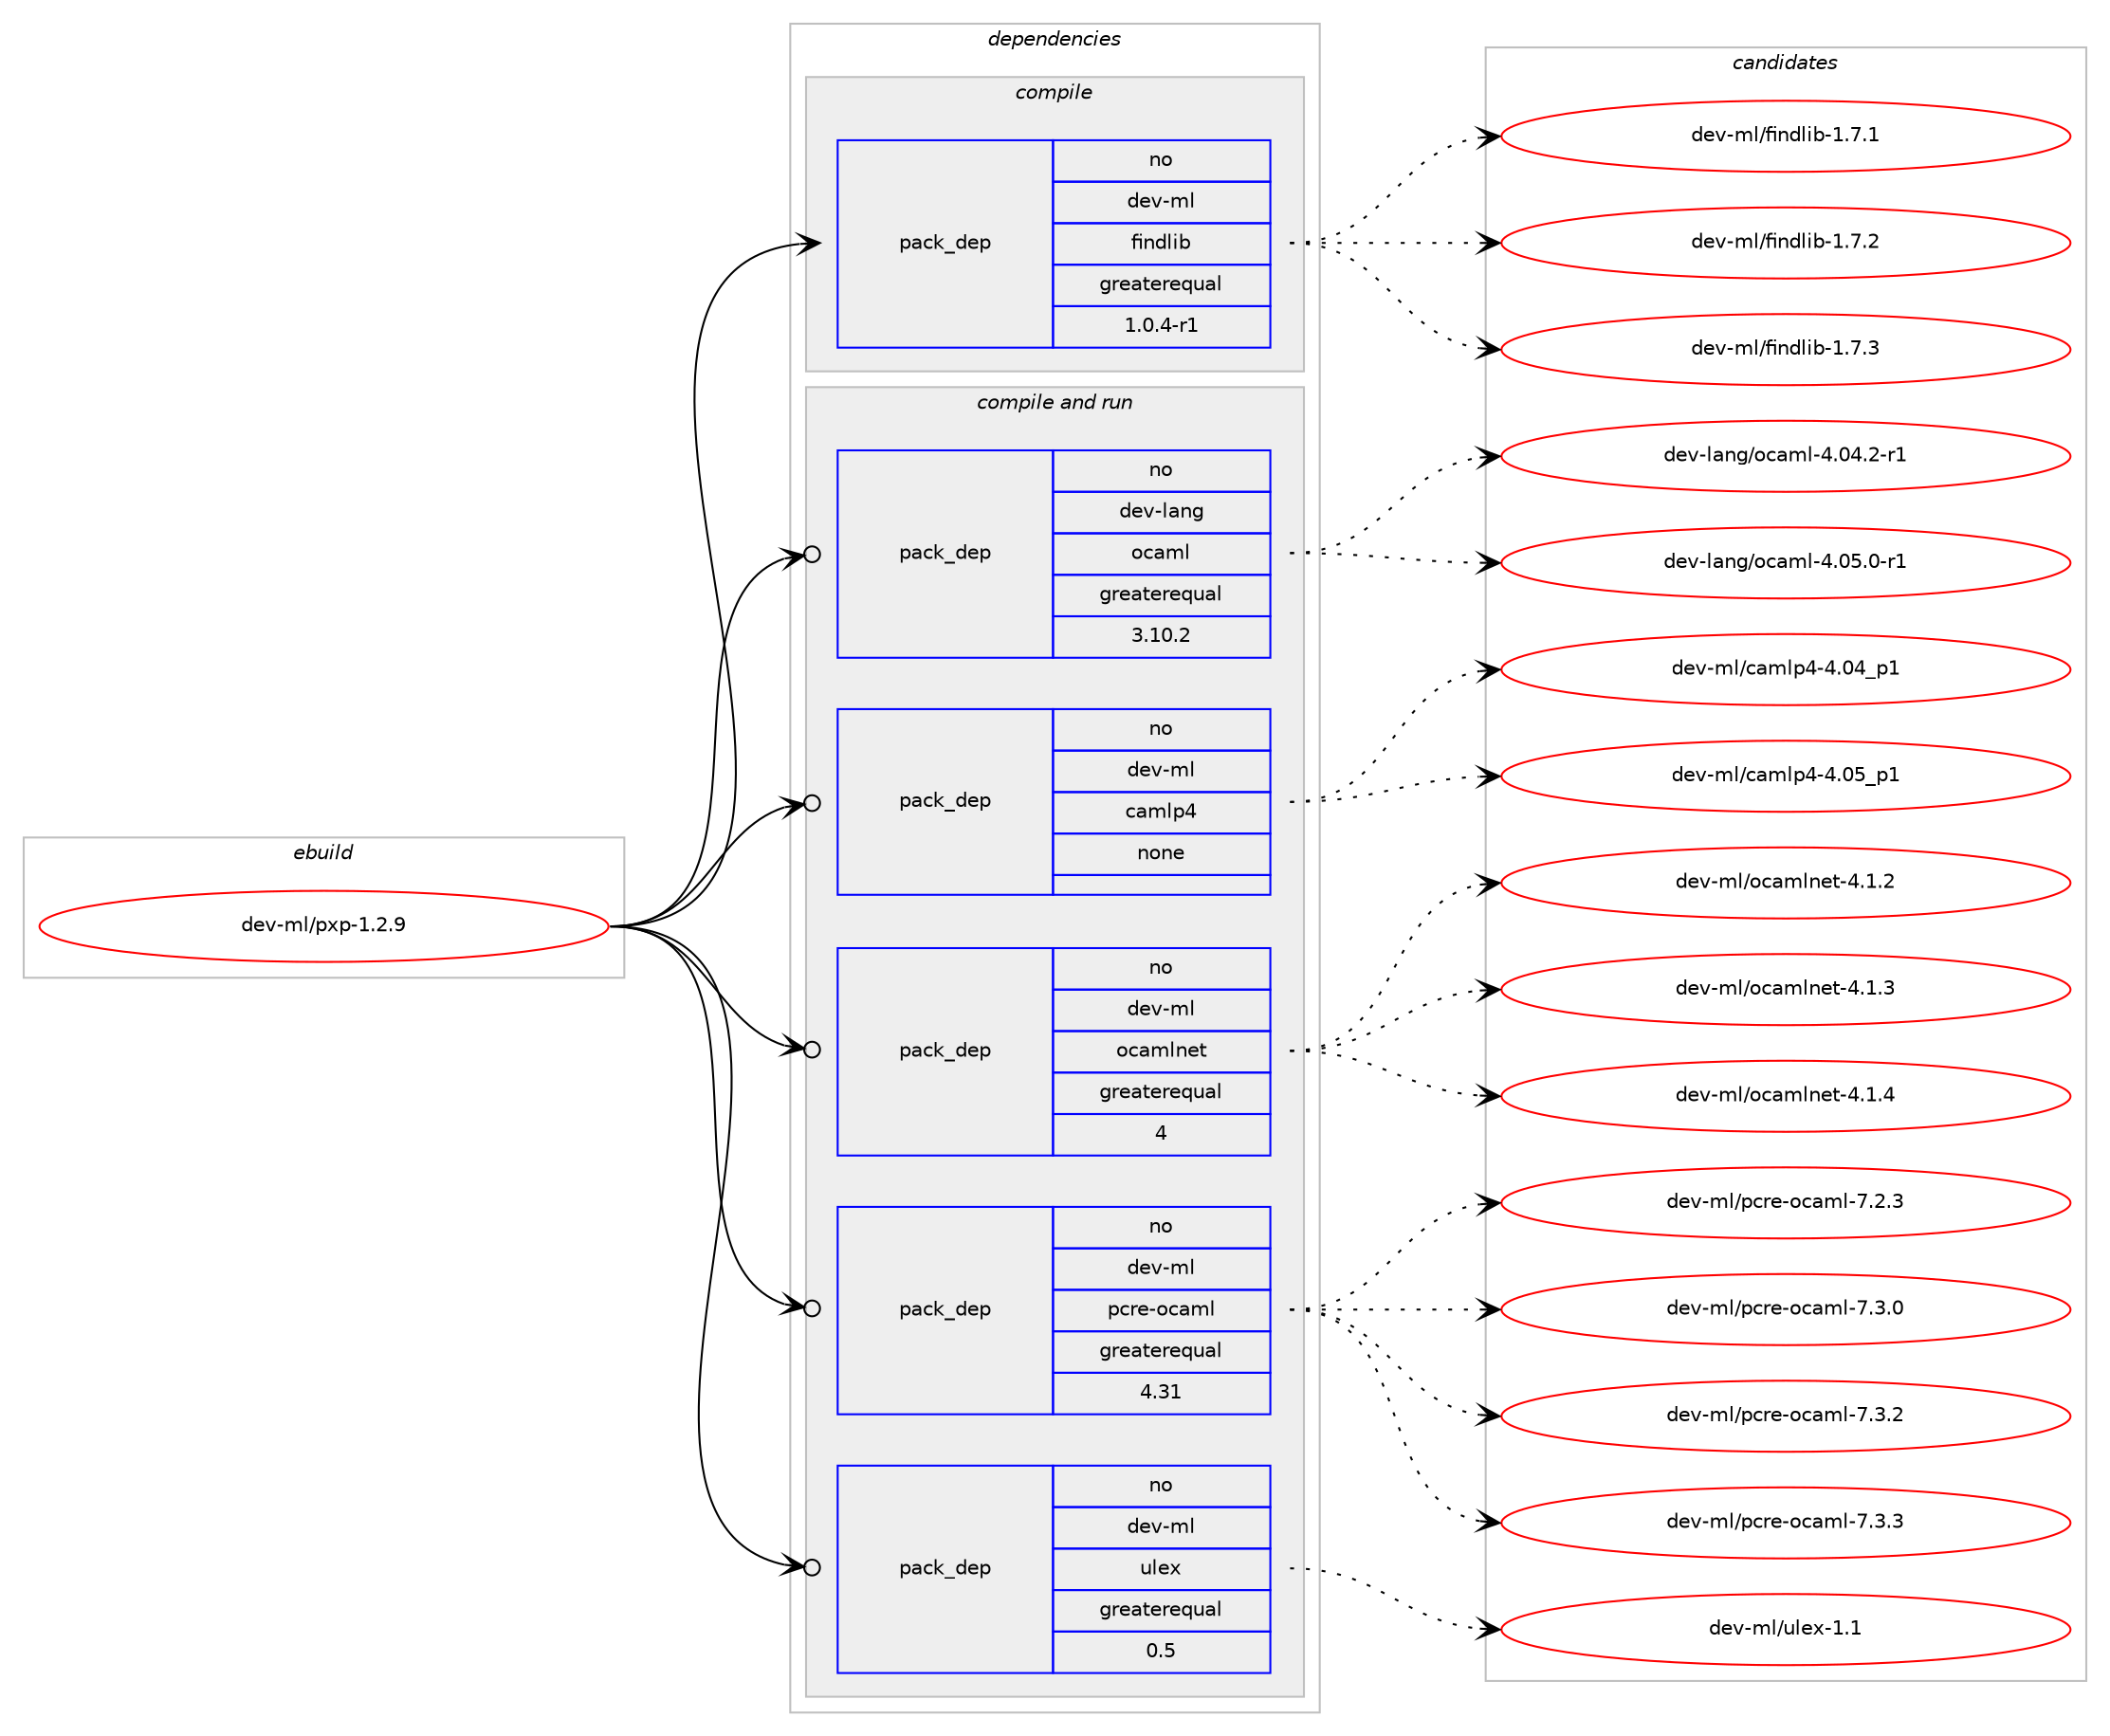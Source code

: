 digraph prolog {

# *************
# Graph options
# *************

newrank=true;
concentrate=true;
compound=true;
graph [rankdir=LR,fontname=Helvetica,fontsize=10,ranksep=1.5];#, ranksep=2.5, nodesep=0.2];
edge  [arrowhead=vee];
node  [fontname=Helvetica,fontsize=10];

# **********
# The ebuild
# **********

subgraph cluster_leftcol {
color=gray;
rank=same;
label=<<i>ebuild</i>>;
id [label="dev-ml/pxp-1.2.9", color=red, width=4, href="../dev-ml/pxp-1.2.9.svg"];
}

# ****************
# The dependencies
# ****************

subgraph cluster_midcol {
color=gray;
label=<<i>dependencies</i>>;
subgraph cluster_compile {
fillcolor="#eeeeee";
style=filled;
label=<<i>compile</i>>;
subgraph pack428129 {
dependency572963 [label=<<TABLE BORDER="0" CELLBORDER="1" CELLSPACING="0" CELLPADDING="4" WIDTH="220"><TR><TD ROWSPAN="6" CELLPADDING="30">pack_dep</TD></TR><TR><TD WIDTH="110">no</TD></TR><TR><TD>dev-ml</TD></TR><TR><TD>findlib</TD></TR><TR><TD>greaterequal</TD></TR><TR><TD>1.0.4-r1</TD></TR></TABLE>>, shape=none, color=blue];
}
id:e -> dependency572963:w [weight=20,style="solid",arrowhead="vee"];
}
subgraph cluster_compileandrun {
fillcolor="#eeeeee";
style=filled;
label=<<i>compile and run</i>>;
subgraph pack428130 {
dependency572964 [label=<<TABLE BORDER="0" CELLBORDER="1" CELLSPACING="0" CELLPADDING="4" WIDTH="220"><TR><TD ROWSPAN="6" CELLPADDING="30">pack_dep</TD></TR><TR><TD WIDTH="110">no</TD></TR><TR><TD>dev-lang</TD></TR><TR><TD>ocaml</TD></TR><TR><TD>greaterequal</TD></TR><TR><TD>3.10.2</TD></TR></TABLE>>, shape=none, color=blue];
}
id:e -> dependency572964:w [weight=20,style="solid",arrowhead="odotvee"];
subgraph pack428131 {
dependency572965 [label=<<TABLE BORDER="0" CELLBORDER="1" CELLSPACING="0" CELLPADDING="4" WIDTH="220"><TR><TD ROWSPAN="6" CELLPADDING="30">pack_dep</TD></TR><TR><TD WIDTH="110">no</TD></TR><TR><TD>dev-ml</TD></TR><TR><TD>camlp4</TD></TR><TR><TD>none</TD></TR><TR><TD></TD></TR></TABLE>>, shape=none, color=blue];
}
id:e -> dependency572965:w [weight=20,style="solid",arrowhead="odotvee"];
subgraph pack428132 {
dependency572966 [label=<<TABLE BORDER="0" CELLBORDER="1" CELLSPACING="0" CELLPADDING="4" WIDTH="220"><TR><TD ROWSPAN="6" CELLPADDING="30">pack_dep</TD></TR><TR><TD WIDTH="110">no</TD></TR><TR><TD>dev-ml</TD></TR><TR><TD>ocamlnet</TD></TR><TR><TD>greaterequal</TD></TR><TR><TD>4</TD></TR></TABLE>>, shape=none, color=blue];
}
id:e -> dependency572966:w [weight=20,style="solid",arrowhead="odotvee"];
subgraph pack428133 {
dependency572967 [label=<<TABLE BORDER="0" CELLBORDER="1" CELLSPACING="0" CELLPADDING="4" WIDTH="220"><TR><TD ROWSPAN="6" CELLPADDING="30">pack_dep</TD></TR><TR><TD WIDTH="110">no</TD></TR><TR><TD>dev-ml</TD></TR><TR><TD>pcre-ocaml</TD></TR><TR><TD>greaterequal</TD></TR><TR><TD>4.31</TD></TR></TABLE>>, shape=none, color=blue];
}
id:e -> dependency572967:w [weight=20,style="solid",arrowhead="odotvee"];
subgraph pack428134 {
dependency572968 [label=<<TABLE BORDER="0" CELLBORDER="1" CELLSPACING="0" CELLPADDING="4" WIDTH="220"><TR><TD ROWSPAN="6" CELLPADDING="30">pack_dep</TD></TR><TR><TD WIDTH="110">no</TD></TR><TR><TD>dev-ml</TD></TR><TR><TD>ulex</TD></TR><TR><TD>greaterequal</TD></TR><TR><TD>0.5</TD></TR></TABLE>>, shape=none, color=blue];
}
id:e -> dependency572968:w [weight=20,style="solid",arrowhead="odotvee"];
}
subgraph cluster_run {
fillcolor="#eeeeee";
style=filled;
label=<<i>run</i>>;
}
}

# **************
# The candidates
# **************

subgraph cluster_choices {
rank=same;
color=gray;
label=<<i>candidates</i>>;

subgraph choice428129 {
color=black;
nodesep=1;
choice100101118451091084710210511010010810598454946554649 [label="dev-ml/findlib-1.7.1", color=red, width=4,href="../dev-ml/findlib-1.7.1.svg"];
choice100101118451091084710210511010010810598454946554650 [label="dev-ml/findlib-1.7.2", color=red, width=4,href="../dev-ml/findlib-1.7.2.svg"];
choice100101118451091084710210511010010810598454946554651 [label="dev-ml/findlib-1.7.3", color=red, width=4,href="../dev-ml/findlib-1.7.3.svg"];
dependency572963:e -> choice100101118451091084710210511010010810598454946554649:w [style=dotted,weight="100"];
dependency572963:e -> choice100101118451091084710210511010010810598454946554650:w [style=dotted,weight="100"];
dependency572963:e -> choice100101118451091084710210511010010810598454946554651:w [style=dotted,weight="100"];
}
subgraph choice428130 {
color=black;
nodesep=1;
choice1001011184510897110103471119997109108455246485246504511449 [label="dev-lang/ocaml-4.04.2-r1", color=red, width=4,href="../dev-lang/ocaml-4.04.2-r1.svg"];
choice1001011184510897110103471119997109108455246485346484511449 [label="dev-lang/ocaml-4.05.0-r1", color=red, width=4,href="../dev-lang/ocaml-4.05.0-r1.svg"];
dependency572964:e -> choice1001011184510897110103471119997109108455246485246504511449:w [style=dotted,weight="100"];
dependency572964:e -> choice1001011184510897110103471119997109108455246485346484511449:w [style=dotted,weight="100"];
}
subgraph choice428131 {
color=black;
nodesep=1;
choice100101118451091084799971091081125245524648529511249 [label="dev-ml/camlp4-4.04_p1", color=red, width=4,href="../dev-ml/camlp4-4.04_p1.svg"];
choice100101118451091084799971091081125245524648539511249 [label="dev-ml/camlp4-4.05_p1", color=red, width=4,href="../dev-ml/camlp4-4.05_p1.svg"];
dependency572965:e -> choice100101118451091084799971091081125245524648529511249:w [style=dotted,weight="100"];
dependency572965:e -> choice100101118451091084799971091081125245524648539511249:w [style=dotted,weight="100"];
}
subgraph choice428132 {
color=black;
nodesep=1;
choice10010111845109108471119997109108110101116455246494650 [label="dev-ml/ocamlnet-4.1.2", color=red, width=4,href="../dev-ml/ocamlnet-4.1.2.svg"];
choice10010111845109108471119997109108110101116455246494651 [label="dev-ml/ocamlnet-4.1.3", color=red, width=4,href="../dev-ml/ocamlnet-4.1.3.svg"];
choice10010111845109108471119997109108110101116455246494652 [label="dev-ml/ocamlnet-4.1.4", color=red, width=4,href="../dev-ml/ocamlnet-4.1.4.svg"];
dependency572966:e -> choice10010111845109108471119997109108110101116455246494650:w [style=dotted,weight="100"];
dependency572966:e -> choice10010111845109108471119997109108110101116455246494651:w [style=dotted,weight="100"];
dependency572966:e -> choice10010111845109108471119997109108110101116455246494652:w [style=dotted,weight="100"];
}
subgraph choice428133 {
color=black;
nodesep=1;
choice100101118451091084711299114101451119997109108455546504651 [label="dev-ml/pcre-ocaml-7.2.3", color=red, width=4,href="../dev-ml/pcre-ocaml-7.2.3.svg"];
choice100101118451091084711299114101451119997109108455546514648 [label="dev-ml/pcre-ocaml-7.3.0", color=red, width=4,href="../dev-ml/pcre-ocaml-7.3.0.svg"];
choice100101118451091084711299114101451119997109108455546514650 [label="dev-ml/pcre-ocaml-7.3.2", color=red, width=4,href="../dev-ml/pcre-ocaml-7.3.2.svg"];
choice100101118451091084711299114101451119997109108455546514651 [label="dev-ml/pcre-ocaml-7.3.3", color=red, width=4,href="../dev-ml/pcre-ocaml-7.3.3.svg"];
dependency572967:e -> choice100101118451091084711299114101451119997109108455546504651:w [style=dotted,weight="100"];
dependency572967:e -> choice100101118451091084711299114101451119997109108455546514648:w [style=dotted,weight="100"];
dependency572967:e -> choice100101118451091084711299114101451119997109108455546514650:w [style=dotted,weight="100"];
dependency572967:e -> choice100101118451091084711299114101451119997109108455546514651:w [style=dotted,weight="100"];
}
subgraph choice428134 {
color=black;
nodesep=1;
choice100101118451091084711710810112045494649 [label="dev-ml/ulex-1.1", color=red, width=4,href="../dev-ml/ulex-1.1.svg"];
dependency572968:e -> choice100101118451091084711710810112045494649:w [style=dotted,weight="100"];
}
}

}
